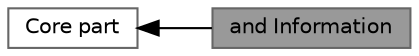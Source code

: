 digraph "and Information"
{
 // LATEX_PDF_SIZE
  bgcolor="transparent";
  edge [fontname=Helvetica,fontsize=10,labelfontname=Helvetica,labelfontsize=10];
  node [fontname=Helvetica,fontsize=10,shape=box,height=0.2,width=0.4];
  rankdir=LR;
  Node1 [id="Node000001",label="and Information",height=0.2,width=0.4,color="gray40", fillcolor="grey60", style="filled", fontcolor="black",tooltip=" "];
  Node2 [id="Node000002",label="Core part",height=0.2,width=0.4,color="grey40", fillcolor="white", style="filled",URL="$group__cudacore.html",tooltip=" "];
  Node2->Node1 [shape=plaintext, dir="back", style="solid"];
}
